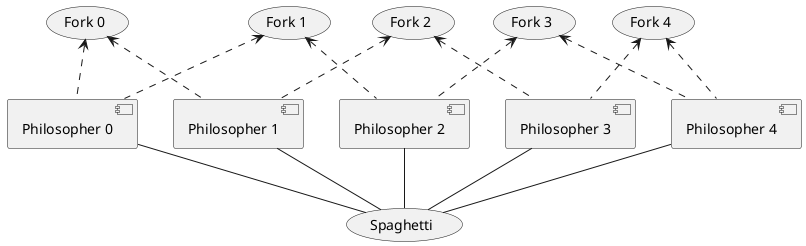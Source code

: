 @startuml
'figure 2: Dining Philosophers - Horizontal'
skinparam monochrome true
skinparam handwritten false
skinparam shadowing false
'skinparam classAttributeIconSize 0
'hide class circle
'hide abstract circle

(Fork 0)
(Fork 1)
(Fork 2)
(Fork 3)
(Fork 4)

[Philosopher 0]
[Philosopher 1]
[Philosopher 2]
[Philosopher 3]
[Philosopher 4]


(Fork 0) <.. [Philosopher 0]
(Fork 1) <.. [Philosopher 0]
[Philosopher 0] -- (Spaghetti)

(Fork 0) <.. [Philosopher 1]
(Fork 2) <.. [Philosopher 1]
[Philosopher 1] -- (Spaghetti)

(Fork 1) <.. [Philosopher 2]
(Fork 3) <.. [Philosopher 2]
[Philosopher 2] -- (Spaghetti)

(Fork 2) <.. [Philosopher 3]
(Fork 4) <.. [Philosopher 3]
[Philosopher 3] -- (Spaghetti)

(Fork 3) <.. [Philosopher 4]
(Fork 4) <.. [Philosopher 4]
[Philosopher 4] -- (Spaghetti)


@enduml
